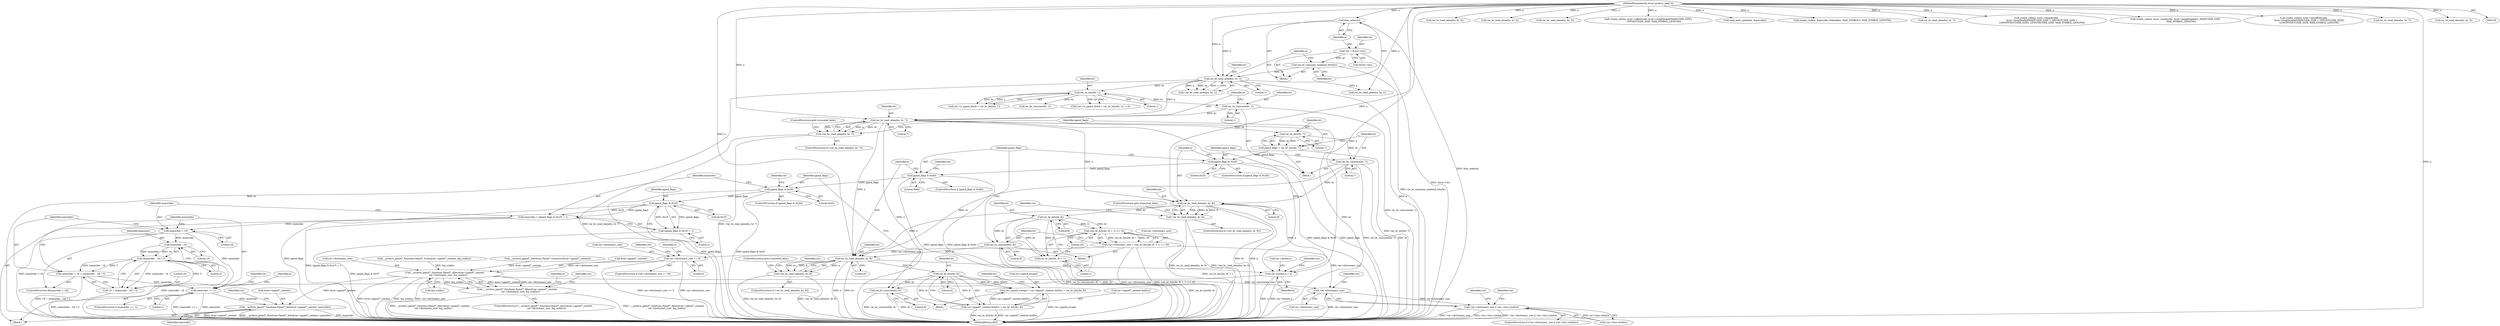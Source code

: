 digraph "0_libarchive_05caadc7eedbef471ac9610809ba683f0c698700@API" {
"1000163" [label="(Call,rar_br_read_ahead(a, br, 7))"];
"1000142" [label="(Call,rar_br_read_ahead(a, br, 1))"];
"1000136" [label="(Call,free_codes(a))"];
"1000107" [label="(MethodParameterIn,struct archive_read *a)"];
"1000138" [label="(Call,rar_br_consume_unalined_bits(br))"];
"1000130" [label="(Call,*br = &(rar->br))"];
"1000158" [label="(Call,rar_br_consume(br, 1))"];
"1000153" [label="(Call,rar_br_bits(br, 1))"];
"1000162" [label="(Call,!rar_br_read_ahead(a, br, 7))"];
"1000170" [label="(Call,rar_br_bits(br, 7))"];
"1000168" [label="(Call,ppmd_flags = rar_br_bits(br, 7))"];
"1000177" [label="(Call,ppmd_flags & 0x20)"];
"1000203" [label="(Call,ppmd_flags & 0x40)"];
"1000237" [label="(Call,ppmd_flags & 0x20)"];
"1000244" [label="(Call,ppmd_flags & 0x1F)"];
"1000241" [label="(Call,maxorder = (ppmd_flags & 0x1F) + 1)"];
"1000249" [label="(Call,maxorder > 16)"];
"1000257" [label="(Call,maxorder - 16)"];
"1000256" [label="(Call,(maxorder - 16) * 3)"];
"1000252" [label="(Call,maxorder = 16 + (maxorder - 16) * 3)"];
"1000262" [label="(Call,maxorder == 1)"];
"1000372" [label="(Call,__archive_ppmd7_functions.Ppmd7_Init(&rar->ppmd7_context, maxorder))"];
"1000254" [label="(Call,16 + (maxorder - 16) * 3)"];
"1000243" [label="(Call,(ppmd_flags & 0x1F) + 1)"];
"1000173" [label="(Call,rar_br_consume(br, 7))"];
"1000183" [label="(Call,rar_br_read_ahead(a, br, 8))"];
"1000182" [label="(Call,!rar_br_read_ahead(a, br, 8))"];
"1000194" [label="(Call,rar_br_bits(br, 8))"];
"1000192" [label="(Call,(rar_br_bits(br, 8) + 1) << 20)"];
"1000188" [label="(Call,rar->dictionary_size = (rar_br_bits(br, 8) + 1) << 20)"];
"1000318" [label="(Call,rar->dictionary_size == 0)"];
"1000335" [label="(Call,__archive_ppmd7_functions.Ppmd7_Alloc(&rar->ppmd7_context,\n         rar->dictionary_size, &g_szalloc))"];
"1000334" [label="(Call,!__archive_ppmd7_functions.Ppmd7_Alloc(&rar->ppmd7_context,\n         rar->dictionary_size, &g_szalloc))"];
"1000910" [label="(Call,!rar->dictionary_size)"];
"1000909" [label="(Call,!rar->dictionary_size || !rar->lzss.window)"];
"1000193" [label="(Call,rar_br_bits(br, 8) + 1)"];
"1000199" [label="(Call,rar_br_consume(br, 8))"];
"1000209" [label="(Call,rar_br_read_ahead(a, br, 8))"];
"1000208" [label="(Call,!rar_br_read_ahead(a, br, 8))"];
"1000224" [label="(Call,rar_br_bits(br, 8))"];
"1000214" [label="(Call,rar->ppmd_escape = rar->ppmd7_context.InitEsc = rar_br_bits(br, 8))"];
"1000218" [label="(Call,rar->ppmd7_context.InitEsc = rar_br_bits(br, 8))"];
"1000227" [label="(Call,rar_br_consume(br, 8))"];
"1000282" [label="(Call,rar->bytein.a = a)"];
"1000157" [label="(Block,)"];
"1000137" [label="(Identifier,a)"];
"1000148" [label="(Call,(rar->is_ppmd_block = rar_br_bits(br, 1)) != 0)"];
"1000179" [label="(Literal,0x20)"];
"1000227" [label="(Call,rar_br_consume(br, 8))"];
"1000239" [label="(Literal,0x20)"];
"1000317" [label="(ControlStructure,if (rar->dictionary_size == 0))"];
"1000193" [label="(Call,rar_br_bits(br, 8) + 1)"];
"1000165" [label="(Identifier,br)"];
"1000174" [label="(Identifier,br)"];
"1000340" [label="(Call,rar->dictionary_size)"];
"1000322" [label="(Literal,0)"];
"1000275" [label="(Call,__archive_ppmd7_functions.Ppmd7_Free(&rar->ppmd7_context, &g_szalloc))"];
"1000909" [label="(Call,!rar->dictionary_size || !rar->lzss.window)"];
"1000910" [label="(Call,!rar->dictionary_size)"];
"1000209" [label="(Call,rar_br_read_ahead(a, br, 8))"];
"1000247" [label="(Literal,1)"];
"1000343" [label="(Call,&g_szalloc)"];
"1000185" [label="(Identifier,br)"];
"1000489" [label="(Call,rar_br_read_ahead(a, br, 4))"];
"1000194" [label="(Call,rar_br_bits(br, 8))"];
"1000462" [label="(Call,rar_br_read_ahead(a, br, 4))"];
"1000208" [label="(Call,!rar_br_read_ahead(a, br, 8))"];
"1000173" [label="(Call,rar_br_consume(br, 7))"];
"1000926" [label="(Identifier,rar)"];
"1000108" [label="(Block,)"];
"1000182" [label="(Call,!rar_br_read_ahead(a, br, 8))"];
"1000139" [label="(Identifier,br)"];
"1000255" [label="(Literal,16)"];
"1000190" [label="(Identifier,rar)"];
"1000218" [label="(Call,rar->ppmd7_context.InitEsc = rar_br_bits(br, 8))"];
"1000917" [label="(Identifier,rar)"];
"1000162" [label="(Call,!rar_br_read_ahead(a, br, 7))"];
"1000138" [label="(Call,rar_br_consume_unalined_bits(br))"];
"1000733" [label="(Call,rar_br_read_ahead(a, br, 3))"];
"1000838" [label="(Call,create_code(a, &rar->offsetcode, &rar->lengthtable[MAINCODE_SIZE],\n                OFFSETCODE_SIZE, MAX_SYMBOL_LENGTH))"];
"1000911" [label="(Call,rar->dictionary_size)"];
"1000360" [label="(Identifier,rar)"];
"1000570" [label="(Call,read_next_symbol(a, &precode))"];
"1000388" [label="(Identifier,rar)"];
"1000908" [label="(ControlStructure,if (!rar->dictionary_size || !rar->lzss.window))"];
"1000169" [label="(Identifier,ppmd_flags)"];
"1000536" [label="(Call,create_code(a, &precode, bitlengths, MAX_SYMBOLS, MAX_SYMBOL_LENGTH))"];
"1000160" [label="(Literal,1)"];
"1000761" [label="(Call,rar_br_read_ahead(a, br, 7))"];
"1000263" [label="(Identifier,maxorder)"];
"1000167" [label="(ControlStructure,goto truncated_data;)"];
"1000338" [label="(Identifier,rar)"];
"1000260" [label="(Literal,3)"];
"1000245" [label="(Identifier,ppmd_flags)"];
"1000204" [label="(Identifier,ppmd_flags)"];
"1000262" [label="(Call,maxorder == 1)"];
"1000161" [label="(ControlStructure,if (!rar_br_read_ahead(a, br, 7)))"];
"1000215" [label="(Call,rar->ppmd_escape)"];
"1000196" [label="(Literal,8)"];
"1000181" [label="(ControlStructure,if (!rar_br_read_ahead(a, br, 8)))"];
"1000261" [label="(ControlStructure,if (maxorder == 1))"];
"1000212" [label="(Literal,8)"];
"1000884" [label="(Call,create_code(a, &rar->lengthcode,\n                &rar->lengthtable[MAINCODE_SIZE + OFFSETCODE_SIZE +\n                LOWOFFSETCODE_SIZE], LENGTHCODE_SIZE, MAX_SYMBOL_LENGTH))"];
"1000816" [label="(Call,create_code(a, &rar->maincode, &rar->lengthtable[0], MAINCODE_SIZE,\n                MAX_SYMBOL_LENGTH))"];
"1000225" [label="(Identifier,br)"];
"1000195" [label="(Identifier,br)"];
"1000164" [label="(Identifier,a)"];
"1000282" [label="(Call,rar->bytein.a = a)"];
"1000318" [label="(Call,rar->dictionary_size == 0)"];
"1000860" [label="(Call,create_code(a, &rar->lowoffsetcode,\n                &rar->lengthtable[MAINCODE_SIZE + OFFSETCODE_SIZE],\n                LOWOFFSETCODE_SIZE, MAX_SYMBOL_LENGTH))"];
"1000237" [label="(Call,ppmd_flags & 0x20)"];
"1000203" [label="(Call,ppmd_flags & 0x40)"];
"1000334" [label="(Call,!__archive_ppmd7_functions.Ppmd7_Alloc(&rar->ppmd7_context,\n         rar->dictionary_size, &g_szalloc))"];
"1000170" [label="(Call,rar_br_bits(br, 7))"];
"1000377" [label="(Identifier,maxorder)"];
"1000192" [label="(Call,(rar_br_bits(br, 8) + 1) << 20)"];
"1000251" [label="(Literal,16)"];
"1000205" [label="(Literal,0x40)"];
"1000264" [label="(Literal,1)"];
"1000256" [label="(Call,(maxorder - 16) * 3)"];
"1000158" [label="(Call,rar_br_consume(br, 1))"];
"1000236" [label="(ControlStructure,if (ppmd_flags & 0x20))"];
"1000141" [label="(Call,!rar_br_read_ahead(a, br, 1))"];
"1000242" [label="(Identifier,maxorder)"];
"1000373" [label="(Call,&rar->ppmd7_context)"];
"1000202" [label="(ControlStructure,if (ppmd_flags & 0x40))"];
"1000153" [label="(Call,rar_br_bits(br, 1))"];
"1000349" [label="(Identifier,a)"];
"1000171" [label="(Identifier,br)"];
"1000155" [label="(Literal,1)"];
"1000149" [label="(Call,rar->is_ppmd_block = rar_br_bits(br, 1))"];
"1000249" [label="(Call,maxorder > 16)"];
"1000210" [label="(Identifier,a)"];
"1000914" [label="(Call,!rar->lzss.window)"];
"1000154" [label="(Identifier,br)"];
"1000130" [label="(Call,*br = &(rar->br))"];
"1000278" [label="(Identifier,rar)"];
"1000258" [label="(Identifier,maxorder)"];
"1000288" [label="(Identifier,a)"];
"1000180" [label="(Block,)"];
"1000201" [label="(Literal,8)"];
"1000143" [label="(Identifier,a)"];
"1001023" [label="(MethodReturn,RET)"];
"1000380" [label="(Identifier,rar)"];
"1000214" [label="(Call,rar->ppmd_escape = rar->ppmd7_context.InitEsc = rar_br_bits(br, 8))"];
"1000671" [label="(Call,rar_br_read_ahead(a, br, 7))"];
"1000228" [label="(Identifier,br)"];
"1000219" [label="(Call,rar->ppmd7_context.InitEsc)"];
"1000312" [label="(Call,__archive_ppmd7_functions.Ppmd7_Construct(&rar->ppmd7_context))"];
"1000283" [label="(Call,rar->bytein.a)"];
"1000229" [label="(Literal,8)"];
"1000252" [label="(Call,maxorder = 16 + (maxorder - 16) * 3)"];
"1000240" [label="(Block,)"];
"1000243" [label="(Call,(ppmd_flags & 0x1F) + 1)"];
"1000246" [label="(Literal,0x1F)"];
"1000248" [label="(ControlStructure,if(maxorder > 16))"];
"1000189" [label="(Call,rar->dictionary_size)"];
"1000142" [label="(Call,rar_br_read_ahead(a, br, 1))"];
"1000198" [label="(Literal,20)"];
"1000163" [label="(Call,rar_br_read_ahead(a, br, 7))"];
"1000159" [label="(Identifier,br)"];
"1000424" [label="(Call,rar_br_read_ahead(a, br, 1))"];
"1000327" [label="(Identifier,a)"];
"1000259" [label="(Literal,16)"];
"1000238" [label="(Identifier,ppmd_flags)"];
"1000336" [label="(Call,&rar->ppmd7_context)"];
"1000372" [label="(Call,__archive_ppmd7_functions.Ppmd7_Init(&rar->ppmd7_context, maxorder))"];
"1000183" [label="(Call,rar_br_read_ahead(a, br, 8))"];
"1000257" [label="(Call,maxorder - 16)"];
"1000233" [label="(Identifier,rar)"];
"1000211" [label="(Identifier,br)"];
"1000206" [label="(Block,)"];
"1000241" [label="(Call,maxorder = (ppmd_flags & 0x1F) + 1)"];
"1000166" [label="(Literal,7)"];
"1000186" [label="(Literal,8)"];
"1000292" [label="(Identifier,rar)"];
"1000136" [label="(Call,free_codes(a))"];
"1000184" [label="(Identifier,a)"];
"1000333" [label="(ControlStructure,if (!__archive_ppmd7_functions.Ppmd7_Alloc(&rar->ppmd7_context,\n         rar->dictionary_size, &g_szalloc)))"];
"1000213" [label="(ControlStructure,goto truncated_data;)"];
"1000172" [label="(Literal,7)"];
"1000224" [label="(Call,rar_br_bits(br, 8))"];
"1000226" [label="(Literal,8)"];
"1000216" [label="(Identifier,rar)"];
"1000107" [label="(MethodParameterIn,struct archive_read *a)"];
"1000145" [label="(Literal,1)"];
"1000178" [label="(Identifier,ppmd_flags)"];
"1000132" [label="(Call,&(rar->br))"];
"1000199" [label="(Call,rar_br_consume(br, 8))"];
"1000144" [label="(Identifier,br)"];
"1000177" [label="(Call,ppmd_flags & 0x20)"];
"1000188" [label="(Call,rar->dictionary_size = (rar_br_bits(br, 8) + 1) << 20)"];
"1000187" [label="(ControlStructure,goto truncated_data;)"];
"1000131" [label="(Identifier,br)"];
"1000200" [label="(Identifier,br)"];
"1001003" [label="(Identifier,rar)"];
"1000207" [label="(ControlStructure,if (!rar_br_read_ahead(a, br, 8)))"];
"1000175" [label="(Literal,7)"];
"1000176" [label="(ControlStructure,if (ppmd_flags & 0x20))"];
"1000244" [label="(Call,ppmd_flags & 0x1F)"];
"1000419" [label="(Call,rar_br_consume(br, 1))"];
"1000253" [label="(Identifier,maxorder)"];
"1000197" [label="(Literal,1)"];
"1000168" [label="(Call,ppmd_flags = rar_br_bits(br, 7))"];
"1000250" [label="(Identifier,maxorder)"];
"1000269" [label="(Identifier,a)"];
"1000319" [label="(Call,rar->dictionary_size)"];
"1000254" [label="(Call,16 + (maxorder - 16) * 3)"];
"1000335" [label="(Call,__archive_ppmd7_functions.Ppmd7_Alloc(&rar->ppmd7_context,\n         rar->dictionary_size, &g_szalloc))"];
"1000643" [label="(Call,rar_br_read_ahead(a, br, 3))"];
"1000163" -> "1000162"  [label="AST: "];
"1000163" -> "1000166"  [label="CFG: "];
"1000164" -> "1000163"  [label="AST: "];
"1000165" -> "1000163"  [label="AST: "];
"1000166" -> "1000163"  [label="AST: "];
"1000162" -> "1000163"  [label="CFG: "];
"1000163" -> "1001023"  [label="DDG: a"];
"1000163" -> "1001023"  [label="DDG: br"];
"1000163" -> "1000162"  [label="DDG: a"];
"1000163" -> "1000162"  [label="DDG: br"];
"1000163" -> "1000162"  [label="DDG: 7"];
"1000142" -> "1000163"  [label="DDG: a"];
"1000107" -> "1000163"  [label="DDG: a"];
"1000158" -> "1000163"  [label="DDG: br"];
"1000163" -> "1000170"  [label="DDG: br"];
"1000163" -> "1000183"  [label="DDG: a"];
"1000163" -> "1000209"  [label="DDG: a"];
"1000163" -> "1000282"  [label="DDG: a"];
"1000142" -> "1000141"  [label="AST: "];
"1000142" -> "1000145"  [label="CFG: "];
"1000143" -> "1000142"  [label="AST: "];
"1000144" -> "1000142"  [label="AST: "];
"1000145" -> "1000142"  [label="AST: "];
"1000141" -> "1000142"  [label="CFG: "];
"1000142" -> "1001023"  [label="DDG: br"];
"1000142" -> "1001023"  [label="DDG: a"];
"1000142" -> "1000141"  [label="DDG: a"];
"1000142" -> "1000141"  [label="DDG: br"];
"1000142" -> "1000141"  [label="DDG: 1"];
"1000136" -> "1000142"  [label="DDG: a"];
"1000107" -> "1000142"  [label="DDG: a"];
"1000138" -> "1000142"  [label="DDG: br"];
"1000142" -> "1000153"  [label="DDG: br"];
"1000142" -> "1000424"  [label="DDG: a"];
"1000136" -> "1000108"  [label="AST: "];
"1000136" -> "1000137"  [label="CFG: "];
"1000137" -> "1000136"  [label="AST: "];
"1000139" -> "1000136"  [label="CFG: "];
"1000136" -> "1001023"  [label="DDG: free_codes(a)"];
"1000107" -> "1000136"  [label="DDG: a"];
"1000107" -> "1000106"  [label="AST: "];
"1000107" -> "1001023"  [label="DDG: a"];
"1000107" -> "1000183"  [label="DDG: a"];
"1000107" -> "1000209"  [label="DDG: a"];
"1000107" -> "1000282"  [label="DDG: a"];
"1000107" -> "1000424"  [label="DDG: a"];
"1000107" -> "1000462"  [label="DDG: a"];
"1000107" -> "1000489"  [label="DDG: a"];
"1000107" -> "1000536"  [label="DDG: a"];
"1000107" -> "1000570"  [label="DDG: a"];
"1000107" -> "1000643"  [label="DDG: a"];
"1000107" -> "1000671"  [label="DDG: a"];
"1000107" -> "1000733"  [label="DDG: a"];
"1000107" -> "1000761"  [label="DDG: a"];
"1000107" -> "1000816"  [label="DDG: a"];
"1000107" -> "1000838"  [label="DDG: a"];
"1000107" -> "1000860"  [label="DDG: a"];
"1000107" -> "1000884"  [label="DDG: a"];
"1000138" -> "1000108"  [label="AST: "];
"1000138" -> "1000139"  [label="CFG: "];
"1000139" -> "1000138"  [label="AST: "];
"1000143" -> "1000138"  [label="CFG: "];
"1000138" -> "1001023"  [label="DDG: rar_br_consume_unalined_bits(br)"];
"1000130" -> "1000138"  [label="DDG: br"];
"1000130" -> "1000108"  [label="AST: "];
"1000130" -> "1000132"  [label="CFG: "];
"1000131" -> "1000130"  [label="AST: "];
"1000132" -> "1000130"  [label="AST: "];
"1000137" -> "1000130"  [label="CFG: "];
"1000130" -> "1001023"  [label="DDG: &(rar->br)"];
"1000158" -> "1000157"  [label="AST: "];
"1000158" -> "1000160"  [label="CFG: "];
"1000159" -> "1000158"  [label="AST: "];
"1000160" -> "1000158"  [label="AST: "];
"1000164" -> "1000158"  [label="CFG: "];
"1000158" -> "1001023"  [label="DDG: rar_br_consume(br, 1)"];
"1000153" -> "1000158"  [label="DDG: br"];
"1000153" -> "1000149"  [label="AST: "];
"1000153" -> "1000155"  [label="CFG: "];
"1000154" -> "1000153"  [label="AST: "];
"1000155" -> "1000153"  [label="AST: "];
"1000149" -> "1000153"  [label="CFG: "];
"1000153" -> "1000148"  [label="DDG: br"];
"1000153" -> "1000148"  [label="DDG: 1"];
"1000153" -> "1000149"  [label="DDG: br"];
"1000153" -> "1000149"  [label="DDG: 1"];
"1000153" -> "1000419"  [label="DDG: br"];
"1000162" -> "1000161"  [label="AST: "];
"1000167" -> "1000162"  [label="CFG: "];
"1000169" -> "1000162"  [label="CFG: "];
"1000162" -> "1001023"  [label="DDG: rar_br_read_ahead(a, br, 7)"];
"1000162" -> "1001023"  [label="DDG: !rar_br_read_ahead(a, br, 7)"];
"1000170" -> "1000168"  [label="AST: "];
"1000170" -> "1000172"  [label="CFG: "];
"1000171" -> "1000170"  [label="AST: "];
"1000172" -> "1000170"  [label="AST: "];
"1000168" -> "1000170"  [label="CFG: "];
"1000170" -> "1000168"  [label="DDG: br"];
"1000170" -> "1000168"  [label="DDG: 7"];
"1000170" -> "1000173"  [label="DDG: br"];
"1000168" -> "1000157"  [label="AST: "];
"1000169" -> "1000168"  [label="AST: "];
"1000174" -> "1000168"  [label="CFG: "];
"1000168" -> "1001023"  [label="DDG: rar_br_bits(br, 7)"];
"1000168" -> "1000177"  [label="DDG: ppmd_flags"];
"1000177" -> "1000176"  [label="AST: "];
"1000177" -> "1000179"  [label="CFG: "];
"1000178" -> "1000177"  [label="AST: "];
"1000179" -> "1000177"  [label="AST: "];
"1000184" -> "1000177"  [label="CFG: "];
"1000204" -> "1000177"  [label="CFG: "];
"1000177" -> "1001023"  [label="DDG: ppmd_flags"];
"1000177" -> "1001023"  [label="DDG: ppmd_flags & 0x20"];
"1000177" -> "1000203"  [label="DDG: ppmd_flags"];
"1000203" -> "1000202"  [label="AST: "];
"1000203" -> "1000205"  [label="CFG: "];
"1000204" -> "1000203"  [label="AST: "];
"1000205" -> "1000203"  [label="AST: "];
"1000210" -> "1000203"  [label="CFG: "];
"1000233" -> "1000203"  [label="CFG: "];
"1000203" -> "1001023"  [label="DDG: ppmd_flags & 0x40"];
"1000203" -> "1001023"  [label="DDG: ppmd_flags"];
"1000203" -> "1000237"  [label="DDG: ppmd_flags"];
"1000237" -> "1000236"  [label="AST: "];
"1000237" -> "1000239"  [label="CFG: "];
"1000238" -> "1000237"  [label="AST: "];
"1000239" -> "1000237"  [label="AST: "];
"1000242" -> "1000237"  [label="CFG: "];
"1000388" -> "1000237"  [label="CFG: "];
"1000237" -> "1001023"  [label="DDG: ppmd_flags & 0x20"];
"1000237" -> "1001023"  [label="DDG: ppmd_flags"];
"1000237" -> "1000244"  [label="DDG: ppmd_flags"];
"1000244" -> "1000243"  [label="AST: "];
"1000244" -> "1000246"  [label="CFG: "];
"1000245" -> "1000244"  [label="AST: "];
"1000246" -> "1000244"  [label="AST: "];
"1000247" -> "1000244"  [label="CFG: "];
"1000244" -> "1001023"  [label="DDG: ppmd_flags"];
"1000244" -> "1000241"  [label="DDG: ppmd_flags"];
"1000244" -> "1000241"  [label="DDG: 0x1F"];
"1000244" -> "1000243"  [label="DDG: ppmd_flags"];
"1000244" -> "1000243"  [label="DDG: 0x1F"];
"1000241" -> "1000240"  [label="AST: "];
"1000241" -> "1000243"  [label="CFG: "];
"1000242" -> "1000241"  [label="AST: "];
"1000243" -> "1000241"  [label="AST: "];
"1000250" -> "1000241"  [label="CFG: "];
"1000241" -> "1001023"  [label="DDG: (ppmd_flags & 0x1F) + 1"];
"1000241" -> "1000249"  [label="DDG: maxorder"];
"1000249" -> "1000248"  [label="AST: "];
"1000249" -> "1000251"  [label="CFG: "];
"1000250" -> "1000249"  [label="AST: "];
"1000251" -> "1000249"  [label="AST: "];
"1000253" -> "1000249"  [label="CFG: "];
"1000263" -> "1000249"  [label="CFG: "];
"1000249" -> "1001023"  [label="DDG: maxorder > 16"];
"1000249" -> "1000257"  [label="DDG: maxorder"];
"1000249" -> "1000262"  [label="DDG: maxorder"];
"1000257" -> "1000256"  [label="AST: "];
"1000257" -> "1000259"  [label="CFG: "];
"1000258" -> "1000257"  [label="AST: "];
"1000259" -> "1000257"  [label="AST: "];
"1000260" -> "1000257"  [label="CFG: "];
"1000257" -> "1000256"  [label="DDG: maxorder"];
"1000257" -> "1000256"  [label="DDG: 16"];
"1000256" -> "1000254"  [label="AST: "];
"1000256" -> "1000260"  [label="CFG: "];
"1000260" -> "1000256"  [label="AST: "];
"1000254" -> "1000256"  [label="CFG: "];
"1000256" -> "1001023"  [label="DDG: maxorder - 16"];
"1000256" -> "1000252"  [label="DDG: maxorder - 16"];
"1000256" -> "1000252"  [label="DDG: 3"];
"1000256" -> "1000254"  [label="DDG: maxorder - 16"];
"1000256" -> "1000254"  [label="DDG: 3"];
"1000252" -> "1000248"  [label="AST: "];
"1000252" -> "1000254"  [label="CFG: "];
"1000253" -> "1000252"  [label="AST: "];
"1000254" -> "1000252"  [label="AST: "];
"1000263" -> "1000252"  [label="CFG: "];
"1000252" -> "1001023"  [label="DDG: 16 + (maxorder - 16) * 3"];
"1000252" -> "1000262"  [label="DDG: maxorder"];
"1000262" -> "1000261"  [label="AST: "];
"1000262" -> "1000264"  [label="CFG: "];
"1000263" -> "1000262"  [label="AST: "];
"1000264" -> "1000262"  [label="AST: "];
"1000269" -> "1000262"  [label="CFG: "];
"1000278" -> "1000262"  [label="CFG: "];
"1000262" -> "1001023"  [label="DDG: maxorder"];
"1000262" -> "1001023"  [label="DDG: maxorder == 1"];
"1000262" -> "1000372"  [label="DDG: maxorder"];
"1000372" -> "1000240"  [label="AST: "];
"1000372" -> "1000377"  [label="CFG: "];
"1000373" -> "1000372"  [label="AST: "];
"1000377" -> "1000372"  [label="AST: "];
"1000380" -> "1000372"  [label="CFG: "];
"1000372" -> "1001023"  [label="DDG: maxorder"];
"1000372" -> "1001023"  [label="DDG: &rar->ppmd7_context"];
"1000372" -> "1001023"  [label="DDG: __archive_ppmd7_functions.Ppmd7_Init(&rar->ppmd7_context, maxorder)"];
"1000335" -> "1000372"  [label="DDG: &rar->ppmd7_context"];
"1000255" -> "1000254"  [label="AST: "];
"1000254" -> "1001023"  [label="DDG: (maxorder - 16) * 3"];
"1000243" -> "1000247"  [label="CFG: "];
"1000247" -> "1000243"  [label="AST: "];
"1000243" -> "1001023"  [label="DDG: ppmd_flags & 0x1F"];
"1000173" -> "1000157"  [label="AST: "];
"1000173" -> "1000175"  [label="CFG: "];
"1000174" -> "1000173"  [label="AST: "];
"1000175" -> "1000173"  [label="AST: "];
"1000178" -> "1000173"  [label="CFG: "];
"1000173" -> "1001023"  [label="DDG: rar_br_consume(br, 7)"];
"1000173" -> "1001023"  [label="DDG: br"];
"1000173" -> "1000183"  [label="DDG: br"];
"1000173" -> "1000209"  [label="DDG: br"];
"1000183" -> "1000182"  [label="AST: "];
"1000183" -> "1000186"  [label="CFG: "];
"1000184" -> "1000183"  [label="AST: "];
"1000185" -> "1000183"  [label="AST: "];
"1000186" -> "1000183"  [label="AST: "];
"1000182" -> "1000183"  [label="CFG: "];
"1000183" -> "1001023"  [label="DDG: br"];
"1000183" -> "1001023"  [label="DDG: a"];
"1000183" -> "1000182"  [label="DDG: a"];
"1000183" -> "1000182"  [label="DDG: br"];
"1000183" -> "1000182"  [label="DDG: 8"];
"1000183" -> "1000194"  [label="DDG: br"];
"1000183" -> "1000209"  [label="DDG: a"];
"1000183" -> "1000282"  [label="DDG: a"];
"1000182" -> "1000181"  [label="AST: "];
"1000187" -> "1000182"  [label="CFG: "];
"1000190" -> "1000182"  [label="CFG: "];
"1000182" -> "1001023"  [label="DDG: !rar_br_read_ahead(a, br, 8)"];
"1000182" -> "1001023"  [label="DDG: rar_br_read_ahead(a, br, 8)"];
"1000194" -> "1000193"  [label="AST: "];
"1000194" -> "1000196"  [label="CFG: "];
"1000195" -> "1000194"  [label="AST: "];
"1000196" -> "1000194"  [label="AST: "];
"1000197" -> "1000194"  [label="CFG: "];
"1000194" -> "1000192"  [label="DDG: br"];
"1000194" -> "1000192"  [label="DDG: 8"];
"1000194" -> "1000193"  [label="DDG: br"];
"1000194" -> "1000193"  [label="DDG: 8"];
"1000194" -> "1000199"  [label="DDG: br"];
"1000192" -> "1000188"  [label="AST: "];
"1000192" -> "1000198"  [label="CFG: "];
"1000193" -> "1000192"  [label="AST: "];
"1000198" -> "1000192"  [label="AST: "];
"1000188" -> "1000192"  [label="CFG: "];
"1000192" -> "1001023"  [label="DDG: rar_br_bits(br, 8) + 1"];
"1000192" -> "1000188"  [label="DDG: rar_br_bits(br, 8) + 1"];
"1000192" -> "1000188"  [label="DDG: 20"];
"1000188" -> "1000180"  [label="AST: "];
"1000189" -> "1000188"  [label="AST: "];
"1000200" -> "1000188"  [label="CFG: "];
"1000188" -> "1001023"  [label="DDG: rar->dictionary_size"];
"1000188" -> "1001023"  [label="DDG: (rar_br_bits(br, 8) + 1) << 20"];
"1000188" -> "1000318"  [label="DDG: rar->dictionary_size"];
"1000188" -> "1000910"  [label="DDG: rar->dictionary_size"];
"1000318" -> "1000317"  [label="AST: "];
"1000318" -> "1000322"  [label="CFG: "];
"1000319" -> "1000318"  [label="AST: "];
"1000322" -> "1000318"  [label="AST: "];
"1000327" -> "1000318"  [label="CFG: "];
"1000338" -> "1000318"  [label="CFG: "];
"1000318" -> "1001023"  [label="DDG: rar->dictionary_size == 0"];
"1000318" -> "1001023"  [label="DDG: rar->dictionary_size"];
"1000318" -> "1000335"  [label="DDG: rar->dictionary_size"];
"1000335" -> "1000334"  [label="AST: "];
"1000335" -> "1000343"  [label="CFG: "];
"1000336" -> "1000335"  [label="AST: "];
"1000340" -> "1000335"  [label="AST: "];
"1000343" -> "1000335"  [label="AST: "];
"1000334" -> "1000335"  [label="CFG: "];
"1000335" -> "1001023"  [label="DDG: &rar->ppmd7_context"];
"1000335" -> "1001023"  [label="DDG: &g_szalloc"];
"1000335" -> "1001023"  [label="DDG: rar->dictionary_size"];
"1000335" -> "1000334"  [label="DDG: &rar->ppmd7_context"];
"1000335" -> "1000334"  [label="DDG: rar->dictionary_size"];
"1000335" -> "1000334"  [label="DDG: &g_szalloc"];
"1000312" -> "1000335"  [label="DDG: &rar->ppmd7_context"];
"1000275" -> "1000335"  [label="DDG: &g_szalloc"];
"1000335" -> "1000910"  [label="DDG: rar->dictionary_size"];
"1000334" -> "1000333"  [label="AST: "];
"1000349" -> "1000334"  [label="CFG: "];
"1000360" -> "1000334"  [label="CFG: "];
"1000334" -> "1001023"  [label="DDG: !__archive_ppmd7_functions.Ppmd7_Alloc(&rar->ppmd7_context,\n         rar->dictionary_size, &g_szalloc)"];
"1000334" -> "1001023"  [label="DDG: __archive_ppmd7_functions.Ppmd7_Alloc(&rar->ppmd7_context,\n         rar->dictionary_size, &g_szalloc)"];
"1000910" -> "1000909"  [label="AST: "];
"1000910" -> "1000911"  [label="CFG: "];
"1000911" -> "1000910"  [label="AST: "];
"1000917" -> "1000910"  [label="CFG: "];
"1000909" -> "1000910"  [label="CFG: "];
"1000910" -> "1001023"  [label="DDG: rar->dictionary_size"];
"1000910" -> "1000909"  [label="DDG: rar->dictionary_size"];
"1000909" -> "1000908"  [label="AST: "];
"1000909" -> "1000914"  [label="CFG: "];
"1000914" -> "1000909"  [label="AST: "];
"1000926" -> "1000909"  [label="CFG: "];
"1001003" -> "1000909"  [label="CFG: "];
"1000909" -> "1001023"  [label="DDG: !rar->dictionary_size"];
"1000909" -> "1001023"  [label="DDG: !rar->lzss.window"];
"1000909" -> "1001023"  [label="DDG: !rar->dictionary_size || !rar->lzss.window"];
"1000914" -> "1000909"  [label="DDG: rar->lzss.window"];
"1000193" -> "1000197"  [label="CFG: "];
"1000197" -> "1000193"  [label="AST: "];
"1000198" -> "1000193"  [label="CFG: "];
"1000193" -> "1001023"  [label="DDG: rar_br_bits(br, 8)"];
"1000199" -> "1000180"  [label="AST: "];
"1000199" -> "1000201"  [label="CFG: "];
"1000200" -> "1000199"  [label="AST: "];
"1000201" -> "1000199"  [label="AST: "];
"1000204" -> "1000199"  [label="CFG: "];
"1000199" -> "1001023"  [label="DDG: br"];
"1000199" -> "1001023"  [label="DDG: rar_br_consume(br, 8)"];
"1000199" -> "1000209"  [label="DDG: br"];
"1000209" -> "1000208"  [label="AST: "];
"1000209" -> "1000212"  [label="CFG: "];
"1000210" -> "1000209"  [label="AST: "];
"1000211" -> "1000209"  [label="AST: "];
"1000212" -> "1000209"  [label="AST: "];
"1000208" -> "1000209"  [label="CFG: "];
"1000209" -> "1001023"  [label="DDG: a"];
"1000209" -> "1001023"  [label="DDG: br"];
"1000209" -> "1000208"  [label="DDG: a"];
"1000209" -> "1000208"  [label="DDG: br"];
"1000209" -> "1000208"  [label="DDG: 8"];
"1000209" -> "1000224"  [label="DDG: br"];
"1000209" -> "1000282"  [label="DDG: a"];
"1000208" -> "1000207"  [label="AST: "];
"1000213" -> "1000208"  [label="CFG: "];
"1000216" -> "1000208"  [label="CFG: "];
"1000208" -> "1001023"  [label="DDG: rar_br_read_ahead(a, br, 8)"];
"1000208" -> "1001023"  [label="DDG: !rar_br_read_ahead(a, br, 8)"];
"1000224" -> "1000218"  [label="AST: "];
"1000224" -> "1000226"  [label="CFG: "];
"1000225" -> "1000224"  [label="AST: "];
"1000226" -> "1000224"  [label="AST: "];
"1000218" -> "1000224"  [label="CFG: "];
"1000224" -> "1000214"  [label="DDG: br"];
"1000224" -> "1000214"  [label="DDG: 8"];
"1000224" -> "1000218"  [label="DDG: br"];
"1000224" -> "1000218"  [label="DDG: 8"];
"1000224" -> "1000227"  [label="DDG: br"];
"1000214" -> "1000206"  [label="AST: "];
"1000214" -> "1000218"  [label="CFG: "];
"1000215" -> "1000214"  [label="AST: "];
"1000218" -> "1000214"  [label="AST: "];
"1000228" -> "1000214"  [label="CFG: "];
"1000214" -> "1001023"  [label="DDG: rar->ppmd_escape"];
"1000218" -> "1000214"  [label="DDG: rar->ppmd7_context.InitEsc"];
"1000219" -> "1000218"  [label="AST: "];
"1000218" -> "1001023"  [label="DDG: rar->ppmd7_context.InitEsc"];
"1000218" -> "1001023"  [label="DDG: rar_br_bits(br, 8)"];
"1000227" -> "1000206"  [label="AST: "];
"1000227" -> "1000229"  [label="CFG: "];
"1000228" -> "1000227"  [label="AST: "];
"1000229" -> "1000227"  [label="AST: "];
"1000238" -> "1000227"  [label="CFG: "];
"1000227" -> "1001023"  [label="DDG: rar_br_consume(br, 8)"];
"1000227" -> "1001023"  [label="DDG: br"];
"1000282" -> "1000240"  [label="AST: "];
"1000282" -> "1000288"  [label="CFG: "];
"1000283" -> "1000282"  [label="AST: "];
"1000288" -> "1000282"  [label="AST: "];
"1000292" -> "1000282"  [label="CFG: "];
"1000282" -> "1001023"  [label="DDG: a"];
"1000282" -> "1001023"  [label="DDG: rar->bytein.a"];
}
